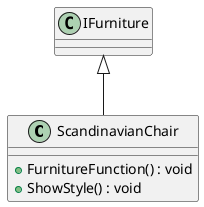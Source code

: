 @startuml
class ScandinavianChair {
    + FurnitureFunction() : void
    + ShowStyle() : void
}
IFurniture <|-- ScandinavianChair
@enduml
